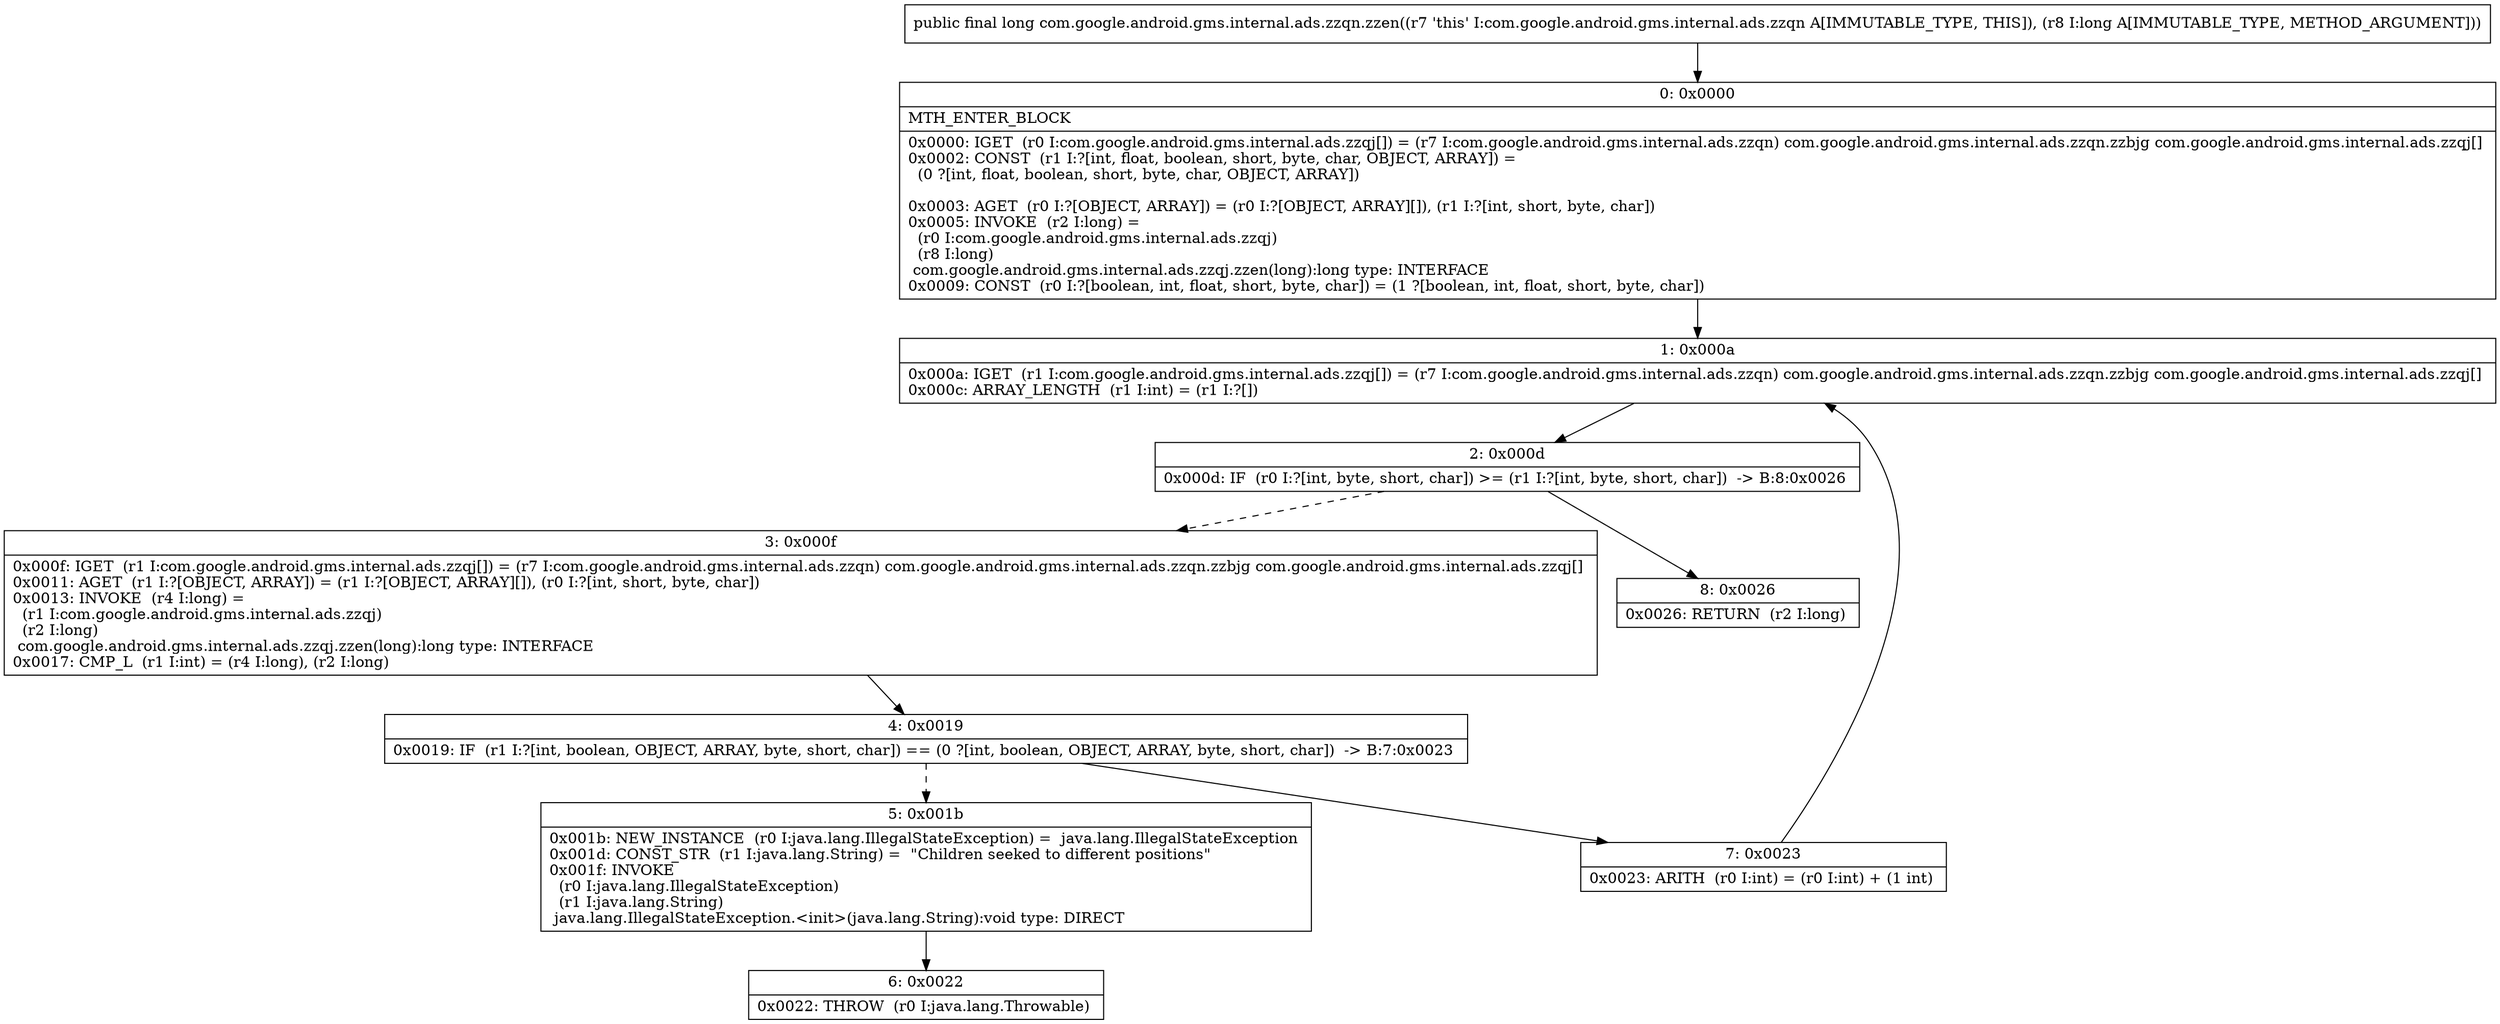 digraph "CFG forcom.google.android.gms.internal.ads.zzqn.zzen(J)J" {
Node_0 [shape=record,label="{0\:\ 0x0000|MTH_ENTER_BLOCK\l|0x0000: IGET  (r0 I:com.google.android.gms.internal.ads.zzqj[]) = (r7 I:com.google.android.gms.internal.ads.zzqn) com.google.android.gms.internal.ads.zzqn.zzbjg com.google.android.gms.internal.ads.zzqj[] \l0x0002: CONST  (r1 I:?[int, float, boolean, short, byte, char, OBJECT, ARRAY]) = \l  (0 ?[int, float, boolean, short, byte, char, OBJECT, ARRAY])\l \l0x0003: AGET  (r0 I:?[OBJECT, ARRAY]) = (r0 I:?[OBJECT, ARRAY][]), (r1 I:?[int, short, byte, char]) \l0x0005: INVOKE  (r2 I:long) = \l  (r0 I:com.google.android.gms.internal.ads.zzqj)\l  (r8 I:long)\l com.google.android.gms.internal.ads.zzqj.zzen(long):long type: INTERFACE \l0x0009: CONST  (r0 I:?[boolean, int, float, short, byte, char]) = (1 ?[boolean, int, float, short, byte, char]) \l}"];
Node_1 [shape=record,label="{1\:\ 0x000a|0x000a: IGET  (r1 I:com.google.android.gms.internal.ads.zzqj[]) = (r7 I:com.google.android.gms.internal.ads.zzqn) com.google.android.gms.internal.ads.zzqn.zzbjg com.google.android.gms.internal.ads.zzqj[] \l0x000c: ARRAY_LENGTH  (r1 I:int) = (r1 I:?[]) \l}"];
Node_2 [shape=record,label="{2\:\ 0x000d|0x000d: IF  (r0 I:?[int, byte, short, char]) \>= (r1 I:?[int, byte, short, char])  \-\> B:8:0x0026 \l}"];
Node_3 [shape=record,label="{3\:\ 0x000f|0x000f: IGET  (r1 I:com.google.android.gms.internal.ads.zzqj[]) = (r7 I:com.google.android.gms.internal.ads.zzqn) com.google.android.gms.internal.ads.zzqn.zzbjg com.google.android.gms.internal.ads.zzqj[] \l0x0011: AGET  (r1 I:?[OBJECT, ARRAY]) = (r1 I:?[OBJECT, ARRAY][]), (r0 I:?[int, short, byte, char]) \l0x0013: INVOKE  (r4 I:long) = \l  (r1 I:com.google.android.gms.internal.ads.zzqj)\l  (r2 I:long)\l com.google.android.gms.internal.ads.zzqj.zzen(long):long type: INTERFACE \l0x0017: CMP_L  (r1 I:int) = (r4 I:long), (r2 I:long) \l}"];
Node_4 [shape=record,label="{4\:\ 0x0019|0x0019: IF  (r1 I:?[int, boolean, OBJECT, ARRAY, byte, short, char]) == (0 ?[int, boolean, OBJECT, ARRAY, byte, short, char])  \-\> B:7:0x0023 \l}"];
Node_5 [shape=record,label="{5\:\ 0x001b|0x001b: NEW_INSTANCE  (r0 I:java.lang.IllegalStateException) =  java.lang.IllegalStateException \l0x001d: CONST_STR  (r1 I:java.lang.String) =  \"Children seeked to different positions\" \l0x001f: INVOKE  \l  (r0 I:java.lang.IllegalStateException)\l  (r1 I:java.lang.String)\l java.lang.IllegalStateException.\<init\>(java.lang.String):void type: DIRECT \l}"];
Node_6 [shape=record,label="{6\:\ 0x0022|0x0022: THROW  (r0 I:java.lang.Throwable) \l}"];
Node_7 [shape=record,label="{7\:\ 0x0023|0x0023: ARITH  (r0 I:int) = (r0 I:int) + (1 int) \l}"];
Node_8 [shape=record,label="{8\:\ 0x0026|0x0026: RETURN  (r2 I:long) \l}"];
MethodNode[shape=record,label="{public final long com.google.android.gms.internal.ads.zzqn.zzen((r7 'this' I:com.google.android.gms.internal.ads.zzqn A[IMMUTABLE_TYPE, THIS]), (r8 I:long A[IMMUTABLE_TYPE, METHOD_ARGUMENT])) }"];
MethodNode -> Node_0;
Node_0 -> Node_1;
Node_1 -> Node_2;
Node_2 -> Node_3[style=dashed];
Node_2 -> Node_8;
Node_3 -> Node_4;
Node_4 -> Node_5[style=dashed];
Node_4 -> Node_7;
Node_5 -> Node_6;
Node_7 -> Node_1;
}


